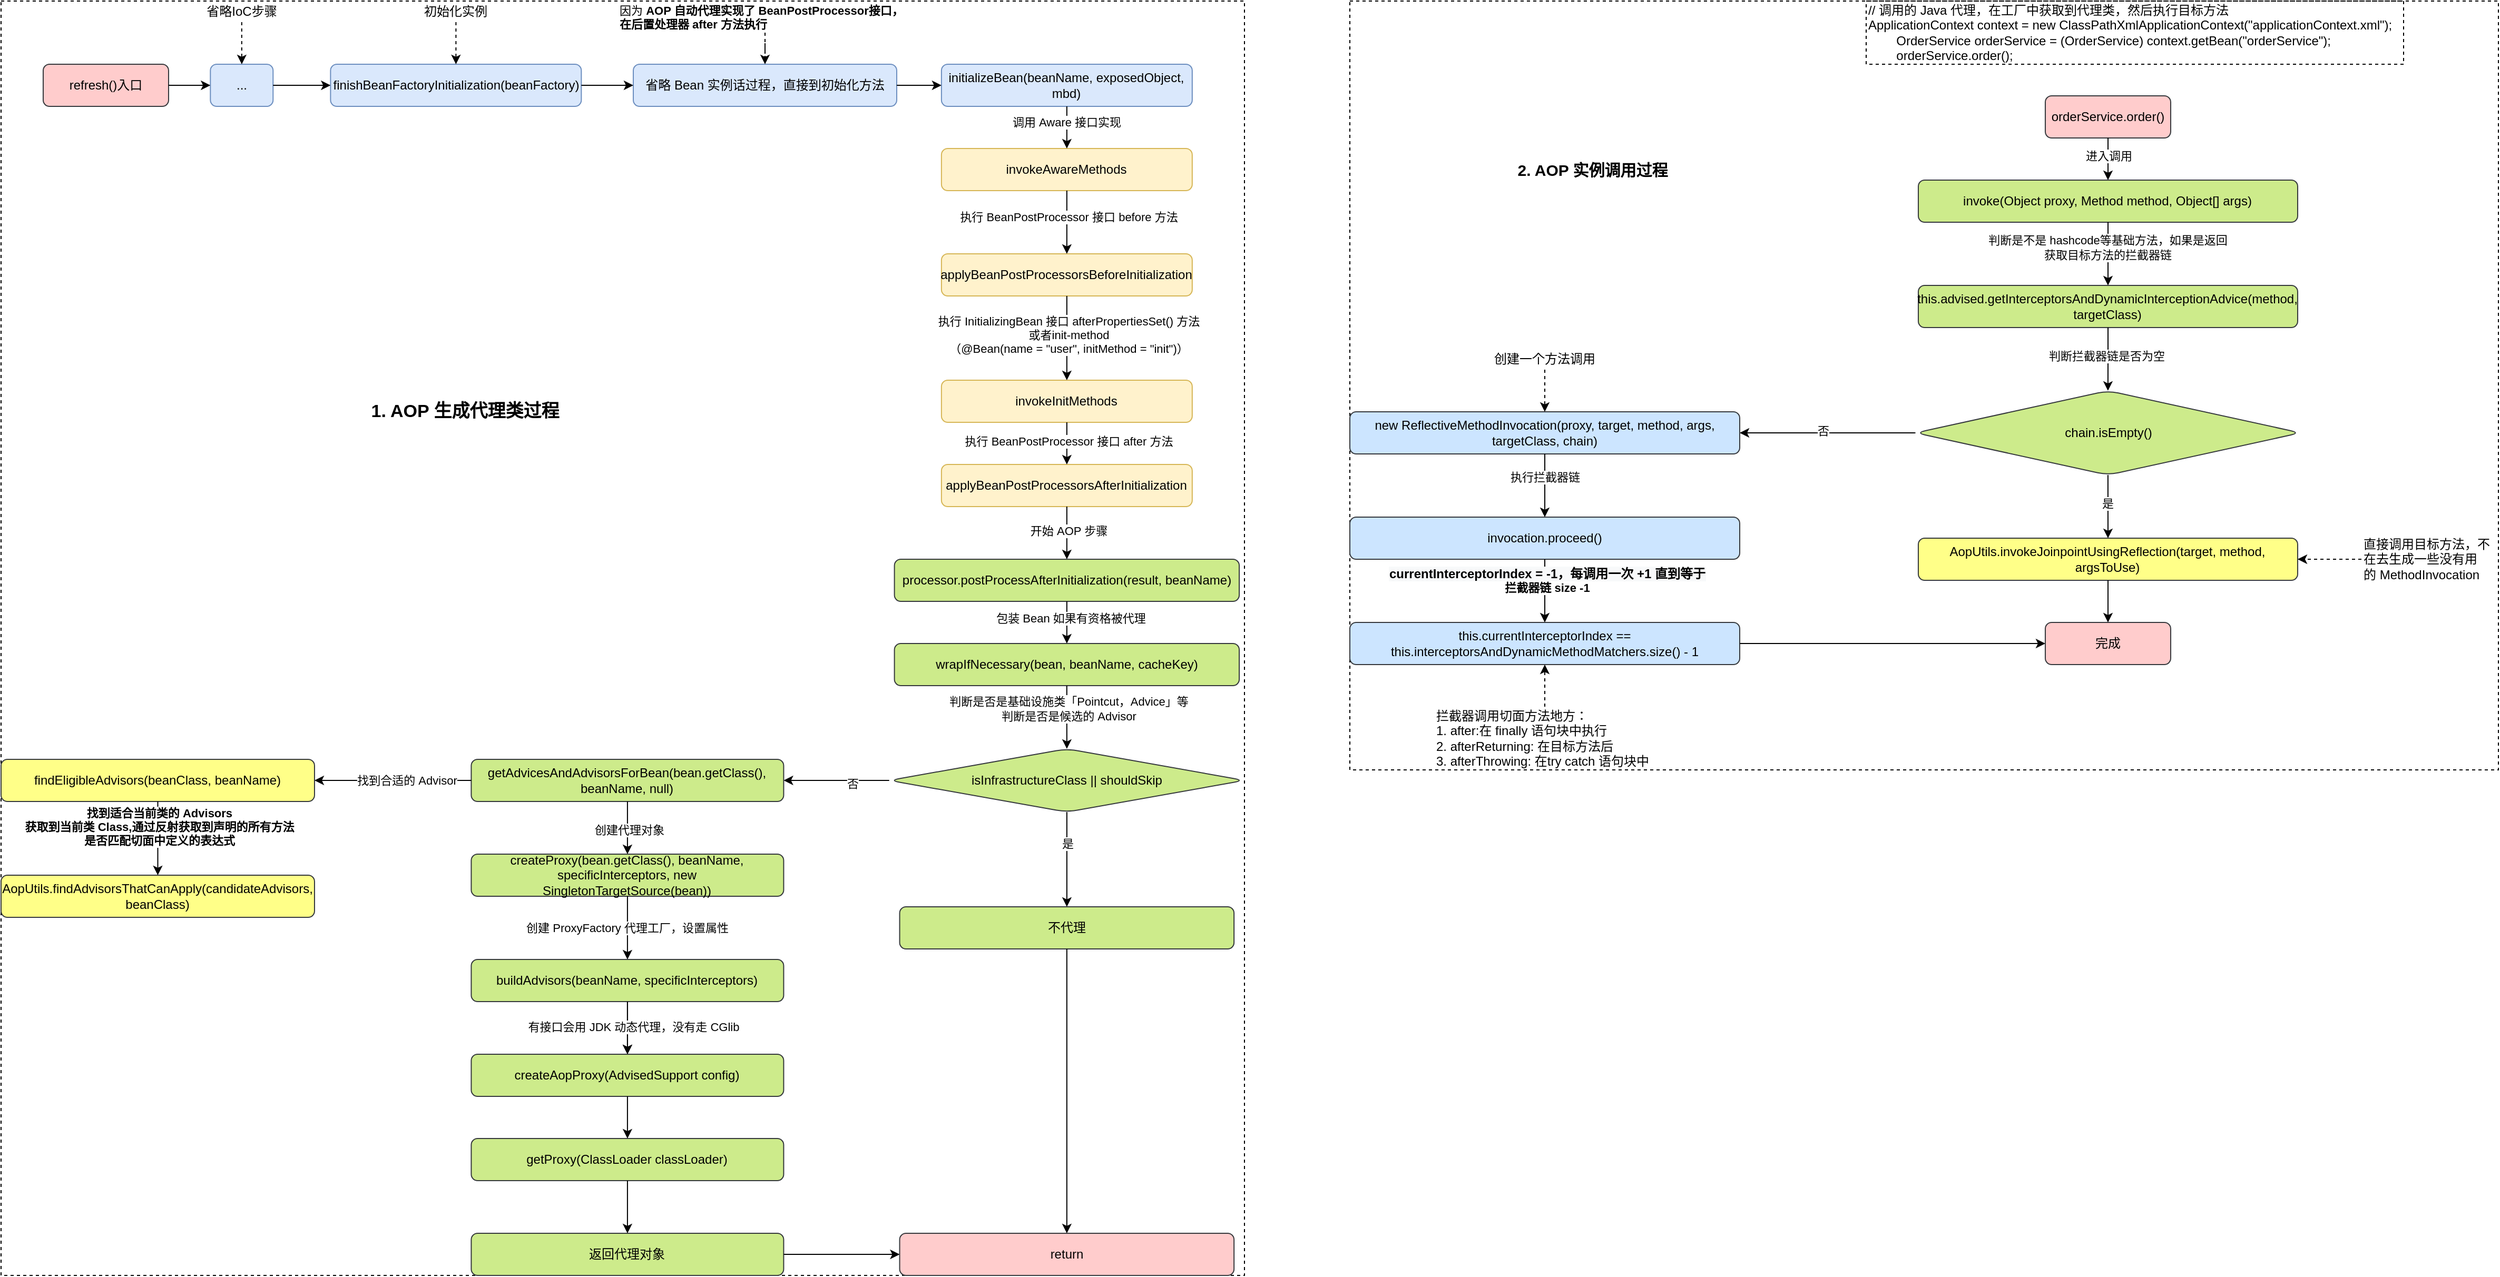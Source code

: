 <mxfile version="14.1.2" type="github">
  <diagram id="0bU8umBcV4iLwMCIOOc6" name="第 1 页">
    <mxGraphModel dx="2365" dy="1550" grid="1" gridSize="10" guides="1" tooltips="1" connect="1" arrows="1" fold="1" page="1" pageScale="1" pageWidth="3300" pageHeight="2339" math="0" shadow="0">
      <root>
        <mxCell id="0" />
        <mxCell id="1" parent="0" />
        <mxCell id="FrP4gUGGCShGiQhVi8kW-76" value="" style="group;strokeColor=#000000;dashed=1;rounded=0;glass=0;shadow=0;" vertex="1" connectable="0" parent="1">
          <mxGeometry x="230" y="80" width="1180" height="1210" as="geometry" />
        </mxCell>
        <mxCell id="FrP4gUGGCShGiQhVi8kW-1" value="refresh()入口" style="rounded=1;whiteSpace=wrap;html=1;fillColor=#ffcccc;strokeColor=#36393d;labelBorderColor=none;" vertex="1" parent="FrP4gUGGCShGiQhVi8kW-76">
          <mxGeometry x="39.997" y="60" width="118.992" height="40.0" as="geometry" />
        </mxCell>
        <mxCell id="FrP4gUGGCShGiQhVi8kW-2" value="..." style="rounded=1;whiteSpace=wrap;html=1;fillColor=#dae8fc;strokeColor=#6c8ebf;labelBorderColor=none;" vertex="1" parent="FrP4gUGGCShGiQhVi8kW-76">
          <mxGeometry x="198.653" y="60" width="59.496" height="40.0" as="geometry" />
        </mxCell>
        <mxCell id="FrP4gUGGCShGiQhVi8kW-3" value="" style="edgeStyle=orthogonalEdgeStyle;rounded=0;orthogonalLoop=1;jettySize=auto;html=1;labelBorderColor=none;" edge="1" parent="FrP4gUGGCShGiQhVi8kW-76" source="FrP4gUGGCShGiQhVi8kW-1" target="FrP4gUGGCShGiQhVi8kW-2">
          <mxGeometry relative="1" as="geometry" />
        </mxCell>
        <mxCell id="FrP4gUGGCShGiQhVi8kW-5" value="" style="edgeStyle=orthogonalEdgeStyle;rounded=0;orthogonalLoop=1;jettySize=auto;html=1;dashed=1;labelBorderColor=none;" edge="1" parent="FrP4gUGGCShGiQhVi8kW-76" source="FrP4gUGGCShGiQhVi8kW-4" target="FrP4gUGGCShGiQhVi8kW-2">
          <mxGeometry relative="1" as="geometry" />
        </mxCell>
        <mxCell id="FrP4gUGGCShGiQhVi8kW-4" value="省略IoC步骤" style="text;html=1;strokeColor=none;fillColor=none;align=center;verticalAlign=middle;whiteSpace=wrap;rounded=0;labelBorderColor=none;" vertex="1" parent="FrP4gUGGCShGiQhVi8kW-76">
          <mxGeometry x="178.821" width="99.16" height="20.0" as="geometry" />
        </mxCell>
        <mxCell id="FrP4gUGGCShGiQhVi8kW-8" value="finishBeanFactoryInitialization(beanFactory)" style="rounded=1;whiteSpace=wrap;html=1;fillColor=#dae8fc;strokeColor=#6c8ebf;labelBorderColor=none;" vertex="1" parent="FrP4gUGGCShGiQhVi8kW-76">
          <mxGeometry x="312.686" y="60" width="237.983" height="40.0" as="geometry" />
        </mxCell>
        <mxCell id="FrP4gUGGCShGiQhVi8kW-9" value="" style="edgeStyle=orthogonalEdgeStyle;rounded=0;orthogonalLoop=1;jettySize=auto;html=1;labelBorderColor=none;" edge="1" parent="FrP4gUGGCShGiQhVi8kW-76" source="FrP4gUGGCShGiQhVi8kW-2" target="FrP4gUGGCShGiQhVi8kW-8">
          <mxGeometry relative="1" as="geometry" />
        </mxCell>
        <mxCell id="FrP4gUGGCShGiQhVi8kW-11" value="" style="edgeStyle=orthogonalEdgeStyle;rounded=0;orthogonalLoop=1;jettySize=auto;html=1;dashed=1;labelBorderColor=none;" edge="1" parent="FrP4gUGGCShGiQhVi8kW-76" source="FrP4gUGGCShGiQhVi8kW-10" target="FrP4gUGGCShGiQhVi8kW-8">
          <mxGeometry relative="1" as="geometry" />
        </mxCell>
        <mxCell id="FrP4gUGGCShGiQhVi8kW-10" value="初始化实例" style="text;html=1;strokeColor=none;fillColor=none;align=center;verticalAlign=middle;whiteSpace=wrap;rounded=0;labelBorderColor=none;" vertex="1" parent="FrP4gUGGCShGiQhVi8kW-76">
          <mxGeometry x="387.056" width="89.244" height="20.0" as="geometry" />
        </mxCell>
        <mxCell id="FrP4gUGGCShGiQhVi8kW-12" value="省略 Bean 实例话过程，直接到初始化方法" style="rounded=1;whiteSpace=wrap;html=1;fillColor=#dae8fc;strokeColor=#6c8ebf;labelBorderColor=none;" vertex="1" parent="FrP4gUGGCShGiQhVi8kW-76">
          <mxGeometry x="600" y="60" width="250" height="40" as="geometry" />
        </mxCell>
        <mxCell id="FrP4gUGGCShGiQhVi8kW-13" value="" style="edgeStyle=orthogonalEdgeStyle;rounded=0;orthogonalLoop=1;jettySize=auto;html=1;labelBorderColor=none;" edge="1" parent="FrP4gUGGCShGiQhVi8kW-76" source="FrP4gUGGCShGiQhVi8kW-8" target="FrP4gUGGCShGiQhVi8kW-12">
          <mxGeometry relative="1" as="geometry" />
        </mxCell>
        <mxCell id="FrP4gUGGCShGiQhVi8kW-15" value="initializeBean(beanName, exposedObject, mbd)" style="rounded=1;whiteSpace=wrap;html=1;fillColor=#dae8fc;strokeColor=#6c8ebf;labelBorderColor=none;" vertex="1" parent="FrP4gUGGCShGiQhVi8kW-76">
          <mxGeometry x="892.437" y="60" width="237.983" height="40.0" as="geometry" />
        </mxCell>
        <mxCell id="FrP4gUGGCShGiQhVi8kW-16" value="" style="edgeStyle=orthogonalEdgeStyle;rounded=0;orthogonalLoop=1;jettySize=auto;html=1;labelBorderColor=none;" edge="1" parent="FrP4gUGGCShGiQhVi8kW-76" source="FrP4gUGGCShGiQhVi8kW-12" target="FrP4gUGGCShGiQhVi8kW-15">
          <mxGeometry relative="1" as="geometry" />
        </mxCell>
        <mxCell id="FrP4gUGGCShGiQhVi8kW-19" value="&lt;span style=&quot;text-align: left&quot;&gt;invokeAwareMethods&lt;/span&gt;" style="rounded=1;whiteSpace=wrap;html=1;fillColor=#fff2cc;strokeColor=#d6b656;labelBorderColor=none;" vertex="1" parent="FrP4gUGGCShGiQhVi8kW-76">
          <mxGeometry x="892.437" y="140" width="237.983" height="40.0" as="geometry" />
        </mxCell>
        <mxCell id="FrP4gUGGCShGiQhVi8kW-20" value="" style="edgeStyle=orthogonalEdgeStyle;rounded=0;orthogonalLoop=1;jettySize=auto;html=1;labelBorderColor=none;" edge="1" parent="FrP4gUGGCShGiQhVi8kW-76" source="FrP4gUGGCShGiQhVi8kW-15" target="FrP4gUGGCShGiQhVi8kW-19">
          <mxGeometry relative="1" as="geometry" />
        </mxCell>
        <mxCell id="FrP4gUGGCShGiQhVi8kW-21" value="调用 Aware 接口实现" style="edgeLabel;html=1;align=center;verticalAlign=middle;resizable=0;points=[];labelBorderColor=none;" vertex="1" connectable="0" parent="FrP4gUGGCShGiQhVi8kW-20">
          <mxGeometry x="-0.28" y="-1" relative="1" as="geometry">
            <mxPoint as="offset" />
          </mxGeometry>
        </mxCell>
        <mxCell id="FrP4gUGGCShGiQhVi8kW-22" value="&lt;span style=&quot;text-align: left&quot;&gt;applyBeanPostProcessorsBeforeInitialization&lt;/span&gt;" style="rounded=1;whiteSpace=wrap;html=1;fillColor=#fff2cc;strokeColor=#d6b656;labelBorderColor=none;" vertex="1" parent="FrP4gUGGCShGiQhVi8kW-76">
          <mxGeometry x="892.437" y="240" width="237.983" height="40.0" as="geometry" />
        </mxCell>
        <mxCell id="FrP4gUGGCShGiQhVi8kW-23" value="" style="edgeStyle=orthogonalEdgeStyle;rounded=0;orthogonalLoop=1;jettySize=auto;html=1;labelBorderColor=none;" edge="1" parent="FrP4gUGGCShGiQhVi8kW-76" source="FrP4gUGGCShGiQhVi8kW-19" target="FrP4gUGGCShGiQhVi8kW-22">
          <mxGeometry relative="1" as="geometry" />
        </mxCell>
        <mxCell id="FrP4gUGGCShGiQhVi8kW-24" value="执行 BeanPostProcessor 接口 before 方法" style="edgeLabel;html=1;align=center;verticalAlign=middle;resizable=0;points=[];labelBorderColor=none;" vertex="1" connectable="0" parent="FrP4gUGGCShGiQhVi8kW-23">
          <mxGeometry x="-0.167" y="1" relative="1" as="geometry">
            <mxPoint as="offset" />
          </mxGeometry>
        </mxCell>
        <mxCell id="FrP4gUGGCShGiQhVi8kW-25" value="&lt;span style=&quot;text-align: left&quot;&gt;invokeInitMethods&lt;/span&gt;" style="rounded=1;whiteSpace=wrap;html=1;fillColor=#fff2cc;strokeColor=#d6b656;labelBorderColor=none;" vertex="1" parent="FrP4gUGGCShGiQhVi8kW-76">
          <mxGeometry x="892.437" y="360.0" width="237.983" height="40.0" as="geometry" />
        </mxCell>
        <mxCell id="FrP4gUGGCShGiQhVi8kW-26" value="" style="edgeStyle=orthogonalEdgeStyle;rounded=0;orthogonalLoop=1;jettySize=auto;html=1;labelBorderColor=none;" edge="1" parent="FrP4gUGGCShGiQhVi8kW-76" source="FrP4gUGGCShGiQhVi8kW-22" target="FrP4gUGGCShGiQhVi8kW-25">
          <mxGeometry relative="1" as="geometry" />
        </mxCell>
        <mxCell id="FrP4gUGGCShGiQhVi8kW-27" value="执行 InitializingBean 接口&amp;nbsp;afterPropertiesSet() 方法&lt;br&gt;或者init-method &lt;br&gt;（@Bean(name = &quot;user&quot;, initMethod = &quot;init&quot;)）" style="edgeLabel;html=1;align=center;verticalAlign=middle;resizable=0;points=[];labelBorderColor=none;" vertex="1" connectable="0" parent="FrP4gUGGCShGiQhVi8kW-26">
          <mxGeometry x="-0.075" y="1" relative="1" as="geometry">
            <mxPoint as="offset" />
          </mxGeometry>
        </mxCell>
        <mxCell id="FrP4gUGGCShGiQhVi8kW-28" value="&lt;span style=&quot;text-align: left&quot;&gt;applyBeanPostProcessorsAfterInitialization&lt;/span&gt;" style="rounded=1;whiteSpace=wrap;html=1;fillColor=#fff2cc;strokeColor=#d6b656;labelBorderColor=none;" vertex="1" parent="FrP4gUGGCShGiQhVi8kW-76">
          <mxGeometry x="892.437" y="440" width="237.983" height="40.0" as="geometry" />
        </mxCell>
        <mxCell id="FrP4gUGGCShGiQhVi8kW-29" value="" style="edgeStyle=orthogonalEdgeStyle;rounded=0;orthogonalLoop=1;jettySize=auto;html=1;labelBorderColor=none;" edge="1" parent="FrP4gUGGCShGiQhVi8kW-76" source="FrP4gUGGCShGiQhVi8kW-25" target="FrP4gUGGCShGiQhVi8kW-28">
          <mxGeometry relative="1" as="geometry" />
        </mxCell>
        <mxCell id="FrP4gUGGCShGiQhVi8kW-30" value="执行 BeanPostProcessor 接口 after 方法" style="edgeLabel;html=1;align=center;verticalAlign=middle;resizable=0;points=[];labelBorderColor=none;" vertex="1" connectable="0" parent="FrP4gUGGCShGiQhVi8kW-29">
          <mxGeometry x="-0.133" y="1" relative="1" as="geometry">
            <mxPoint as="offset" />
          </mxGeometry>
        </mxCell>
        <mxCell id="FrP4gUGGCShGiQhVi8kW-35" value="processor.postProcessAfterInitialization(result, beanName)" style="rounded=1;whiteSpace=wrap;html=1;fillColor=#cdeb8b;strokeColor=#36393d;labelBorderColor=none;" vertex="1" parent="FrP4gUGGCShGiQhVi8kW-76">
          <mxGeometry x="847.815" y="530" width="327.227" height="40.0" as="geometry" />
        </mxCell>
        <mxCell id="FrP4gUGGCShGiQhVi8kW-36" value="" style="edgeStyle=orthogonalEdgeStyle;rounded=0;orthogonalLoop=1;jettySize=auto;html=1;labelBorderColor=none;" edge="1" parent="FrP4gUGGCShGiQhVi8kW-76" source="FrP4gUGGCShGiQhVi8kW-28" target="FrP4gUGGCShGiQhVi8kW-35">
          <mxGeometry relative="1" as="geometry" />
        </mxCell>
        <mxCell id="FrP4gUGGCShGiQhVi8kW-37" value="开始 AOP 步骤" style="edgeLabel;html=1;align=center;verticalAlign=middle;resizable=0;points=[];labelBorderColor=none;" vertex="1" connectable="0" parent="FrP4gUGGCShGiQhVi8kW-36">
          <mxGeometry x="-0.089" y="1" relative="1" as="geometry">
            <mxPoint as="offset" />
          </mxGeometry>
        </mxCell>
        <mxCell id="FrP4gUGGCShGiQhVi8kW-38" value="wrapIfNecessary(bean, beanName, cacheKey)" style="rounded=1;whiteSpace=wrap;html=1;fillColor=#cdeb8b;strokeColor=#36393d;labelBorderColor=none;" vertex="1" parent="FrP4gUGGCShGiQhVi8kW-76">
          <mxGeometry x="847.815" y="610" width="327.227" height="40.0" as="geometry" />
        </mxCell>
        <mxCell id="FrP4gUGGCShGiQhVi8kW-39" value="" style="edgeStyle=orthogonalEdgeStyle;rounded=0;orthogonalLoop=1;jettySize=auto;html=1;labelBorderColor=none;" edge="1" parent="FrP4gUGGCShGiQhVi8kW-76" source="FrP4gUGGCShGiQhVi8kW-35" target="FrP4gUGGCShGiQhVi8kW-38">
          <mxGeometry relative="1" as="geometry" />
        </mxCell>
        <mxCell id="FrP4gUGGCShGiQhVi8kW-40" value="包装 Bean 如果有资格被代理" style="edgeLabel;html=1;align=center;verticalAlign=middle;resizable=0;points=[];labelBorderColor=none;" vertex="1" connectable="0" parent="FrP4gUGGCShGiQhVi8kW-39">
          <mxGeometry x="-0.207" y="3" relative="1" as="geometry">
            <mxPoint as="offset" />
          </mxGeometry>
        </mxCell>
        <mxCell id="FrP4gUGGCShGiQhVi8kW-41" value="isInfrastructureClass ||&amp;nbsp;shouldSkip" style="rhombus;whiteSpace=wrap;html=1;rounded=1;strokeColor=#36393d;fillColor=#cdeb8b;labelBorderColor=none;" vertex="1" parent="FrP4gUGGCShGiQhVi8kW-76">
          <mxGeometry x="842.857" y="710.0" width="337.143" height="60" as="geometry" />
        </mxCell>
        <mxCell id="FrP4gUGGCShGiQhVi8kW-42" value="" style="edgeStyle=orthogonalEdgeStyle;rounded=0;orthogonalLoop=1;jettySize=auto;html=1;labelBorderColor=none;" edge="1" parent="FrP4gUGGCShGiQhVi8kW-76" source="FrP4gUGGCShGiQhVi8kW-38" target="FrP4gUGGCShGiQhVi8kW-41">
          <mxGeometry relative="1" as="geometry" />
        </mxCell>
        <mxCell id="FrP4gUGGCShGiQhVi8kW-43" value="判断是否是基础设施类「Pointcut，Advice」等&lt;br&gt;判断是否是候选的&amp;nbsp;Advisor" style="edgeLabel;html=1;align=center;verticalAlign=middle;resizable=0;points=[];labelBorderColor=none;" vertex="1" connectable="0" parent="FrP4gUGGCShGiQhVi8kW-42">
          <mxGeometry x="-0.261" y="1" relative="1" as="geometry">
            <mxPoint as="offset" />
          </mxGeometry>
        </mxCell>
        <mxCell id="FrP4gUGGCShGiQhVi8kW-44" value="不代理" style="whiteSpace=wrap;html=1;rounded=1;strokeColor=#36393d;fillColor=#cdeb8b;labelBorderColor=none;" vertex="1" parent="FrP4gUGGCShGiQhVi8kW-76">
          <mxGeometry x="852.773" y="860.0" width="317.311" height="40.0" as="geometry" />
        </mxCell>
        <mxCell id="FrP4gUGGCShGiQhVi8kW-45" value="" style="edgeStyle=orthogonalEdgeStyle;rounded=0;orthogonalLoop=1;jettySize=auto;html=1;labelBorderColor=none;" edge="1" parent="FrP4gUGGCShGiQhVi8kW-76" source="FrP4gUGGCShGiQhVi8kW-41" target="FrP4gUGGCShGiQhVi8kW-44">
          <mxGeometry relative="1" as="geometry" />
        </mxCell>
        <mxCell id="FrP4gUGGCShGiQhVi8kW-46" value="是" style="edgeLabel;html=1;align=center;verticalAlign=middle;resizable=0;points=[];labelBorderColor=none;" vertex="1" connectable="0" parent="FrP4gUGGCShGiQhVi8kW-45">
          <mxGeometry x="-0.492" relative="1" as="geometry">
            <mxPoint y="7.06" as="offset" />
          </mxGeometry>
        </mxCell>
        <mxCell id="FrP4gUGGCShGiQhVi8kW-47" value="getAdvicesAndAdvisorsForBean(bean.getClass(), beanName, null)" style="whiteSpace=wrap;html=1;rounded=1;strokeColor=#36393d;fillColor=#cdeb8b;labelBorderColor=none;" vertex="1" parent="FrP4gUGGCShGiQhVi8kW-76">
          <mxGeometry x="446.218" y="720.0" width="296.487" height="40.0" as="geometry" />
        </mxCell>
        <mxCell id="FrP4gUGGCShGiQhVi8kW-48" value="" style="edgeStyle=orthogonalEdgeStyle;rounded=0;orthogonalLoop=1;jettySize=auto;html=1;labelBorderColor=none;" edge="1" parent="FrP4gUGGCShGiQhVi8kW-76" source="FrP4gUGGCShGiQhVi8kW-41" target="FrP4gUGGCShGiQhVi8kW-47">
          <mxGeometry relative="1" as="geometry" />
        </mxCell>
        <mxCell id="FrP4gUGGCShGiQhVi8kW-49" value="否" style="edgeLabel;html=1;align=center;verticalAlign=middle;resizable=0;points=[];labelBorderColor=none;" vertex="1" connectable="0" parent="FrP4gUGGCShGiQhVi8kW-48">
          <mxGeometry x="-0.306" y="3" relative="1" as="geometry">
            <mxPoint as="offset" />
          </mxGeometry>
        </mxCell>
        <mxCell id="FrP4gUGGCShGiQhVi8kW-50" value="findEligibleAdvisors(beanClass, beanName)" style="whiteSpace=wrap;html=1;rounded=1;strokeColor=#36393d;fillColor=#ffff88;labelBorderColor=none;" vertex="1" parent="FrP4gUGGCShGiQhVi8kW-76">
          <mxGeometry y="720.0" width="297.479" height="40.0" as="geometry" />
        </mxCell>
        <mxCell id="FrP4gUGGCShGiQhVi8kW-51" value="" style="edgeStyle=orthogonalEdgeStyle;rounded=0;orthogonalLoop=1;jettySize=auto;html=1;labelBorderColor=none;" edge="1" parent="FrP4gUGGCShGiQhVi8kW-76" source="FrP4gUGGCShGiQhVi8kW-47" target="FrP4gUGGCShGiQhVi8kW-50">
          <mxGeometry relative="1" as="geometry" />
        </mxCell>
        <mxCell id="FrP4gUGGCShGiQhVi8kW-52" value="找到合适的 Advisor" style="edgeLabel;html=1;align=center;verticalAlign=middle;resizable=0;points=[];labelBorderColor=none;" vertex="1" connectable="0" parent="FrP4gUGGCShGiQhVi8kW-51">
          <mxGeometry x="-0.284" y="-2" relative="1" as="geometry">
            <mxPoint x="-8.82" y="2" as="offset" />
          </mxGeometry>
        </mxCell>
        <mxCell id="FrP4gUGGCShGiQhVi8kW-53" value="AopUtils.findAdvisorsThatCanApply(candidateAdvisors, beanClass)" style="whiteSpace=wrap;html=1;rounded=1;strokeColor=#36393d;fillColor=#ffff88;labelBorderColor=none;" vertex="1" parent="FrP4gUGGCShGiQhVi8kW-76">
          <mxGeometry y="830" width="297.479" height="40.0" as="geometry" />
        </mxCell>
        <mxCell id="FrP4gUGGCShGiQhVi8kW-54" value="" style="edgeStyle=orthogonalEdgeStyle;rounded=0;orthogonalLoop=1;jettySize=auto;html=1;labelBorderColor=none;" edge="1" parent="FrP4gUGGCShGiQhVi8kW-76" source="FrP4gUGGCShGiQhVi8kW-50" target="FrP4gUGGCShGiQhVi8kW-53">
          <mxGeometry relative="1" as="geometry" />
        </mxCell>
        <mxCell id="FrP4gUGGCShGiQhVi8kW-55" value="&lt;b&gt;找到适合当前类的 Advisors&lt;br&gt;获取到当前类 Class,通过反射获取到声明的所有方法&lt;br&gt;是否匹配切面中定义的表达式&lt;/b&gt;" style="edgeLabel;html=1;align=center;verticalAlign=middle;resizable=0;points=[];labelBorderColor=none;" vertex="1" connectable="0" parent="FrP4gUGGCShGiQhVi8kW-54">
          <mxGeometry x="-0.313" y="1" relative="1" as="geometry">
            <mxPoint as="offset" />
          </mxGeometry>
        </mxCell>
        <mxCell id="FrP4gUGGCShGiQhVi8kW-56" value="createProxy(bean.getClass(), beanName, specificInterceptors, new SingletonTargetSource(bean))" style="whiteSpace=wrap;html=1;rounded=1;strokeColor=#36393d;fillColor=#cdeb8b;labelBorderColor=none;" vertex="1" parent="FrP4gUGGCShGiQhVi8kW-76">
          <mxGeometry x="446.218" y="810.0" width="296.487" height="40.0" as="geometry" />
        </mxCell>
        <mxCell id="FrP4gUGGCShGiQhVi8kW-57" value="" style="edgeStyle=orthogonalEdgeStyle;rounded=0;orthogonalLoop=1;jettySize=auto;html=1;labelBorderColor=none;" edge="1" parent="FrP4gUGGCShGiQhVi8kW-76" source="FrP4gUGGCShGiQhVi8kW-47" target="FrP4gUGGCShGiQhVi8kW-56">
          <mxGeometry relative="1" as="geometry" />
        </mxCell>
        <mxCell id="FrP4gUGGCShGiQhVi8kW-58" value="创建代理对象" style="edgeLabel;html=1;align=center;verticalAlign=middle;resizable=0;points=[];labelBorderColor=none;" vertex="1" connectable="0" parent="FrP4gUGGCShGiQhVi8kW-57">
          <mxGeometry x="0.069" y="1" relative="1" as="geometry">
            <mxPoint as="offset" />
          </mxGeometry>
        </mxCell>
        <mxCell id="FrP4gUGGCShGiQhVi8kW-59" value="buildAdvisors(beanName, specificInterceptors)" style="whiteSpace=wrap;html=1;rounded=1;strokeColor=#36393d;fillColor=#cdeb8b;labelBorderColor=none;" vertex="1" parent="FrP4gUGGCShGiQhVi8kW-76">
          <mxGeometry x="446.218" y="910" width="296.487" height="40.0" as="geometry" />
        </mxCell>
        <mxCell id="FrP4gUGGCShGiQhVi8kW-60" value="创建&amp;nbsp;ProxyFactory 代理工厂，设置属性" style="edgeStyle=orthogonalEdgeStyle;rounded=0;orthogonalLoop=1;jettySize=auto;html=1;labelBorderColor=none;" edge="1" parent="FrP4gUGGCShGiQhVi8kW-76" source="FrP4gUGGCShGiQhVi8kW-56" target="FrP4gUGGCShGiQhVi8kW-59">
          <mxGeometry relative="1" as="geometry" />
        </mxCell>
        <mxCell id="FrP4gUGGCShGiQhVi8kW-61" value="createAopProxy(AdvisedSupport config)" style="whiteSpace=wrap;html=1;rounded=1;strokeColor=#36393d;fillColor=#cdeb8b;labelBorderColor=none;" vertex="1" parent="FrP4gUGGCShGiQhVi8kW-76">
          <mxGeometry x="446.218" y="1000" width="296.487" height="40.0" as="geometry" />
        </mxCell>
        <mxCell id="FrP4gUGGCShGiQhVi8kW-62" value="" style="edgeStyle=orthogonalEdgeStyle;rounded=0;orthogonalLoop=1;jettySize=auto;html=1;labelBorderColor=none;" edge="1" parent="FrP4gUGGCShGiQhVi8kW-76" source="FrP4gUGGCShGiQhVi8kW-59" target="FrP4gUGGCShGiQhVi8kW-61">
          <mxGeometry relative="1" as="geometry" />
        </mxCell>
        <mxCell id="FrP4gUGGCShGiQhVi8kW-64" value="" style="edgeStyle=orthogonalEdgeStyle;rounded=0;orthogonalLoop=1;jettySize=auto;html=1;labelBorderColor=none;" edge="1" parent="FrP4gUGGCShGiQhVi8kW-76" source="FrP4gUGGCShGiQhVi8kW-59" target="FrP4gUGGCShGiQhVi8kW-61">
          <mxGeometry relative="1" as="geometry" />
        </mxCell>
        <mxCell id="FrP4gUGGCShGiQhVi8kW-66" value="有接口会用 JDK 动态代理，没有走 CGlib" style="edgeLabel;html=1;align=center;verticalAlign=middle;resizable=0;points=[];labelBorderColor=none;" vertex="1" connectable="0" parent="FrP4gUGGCShGiQhVi8kW-64">
          <mxGeometry x="-0.066" y="5" relative="1" as="geometry">
            <mxPoint as="offset" />
          </mxGeometry>
        </mxCell>
        <mxCell id="FrP4gUGGCShGiQhVi8kW-67" value="getProxy(ClassLoader classLoader)" style="whiteSpace=wrap;html=1;rounded=1;strokeColor=#36393d;fillColor=#cdeb8b;labelBorderColor=none;" vertex="1" parent="FrP4gUGGCShGiQhVi8kW-76">
          <mxGeometry x="446.218" y="1080.0" width="296.487" height="40.0" as="geometry" />
        </mxCell>
        <mxCell id="FrP4gUGGCShGiQhVi8kW-68" value="" style="edgeStyle=orthogonalEdgeStyle;rounded=0;orthogonalLoop=1;jettySize=auto;html=1;labelBorderColor=none;" edge="1" parent="FrP4gUGGCShGiQhVi8kW-76" source="FrP4gUGGCShGiQhVi8kW-61" target="FrP4gUGGCShGiQhVi8kW-67">
          <mxGeometry relative="1" as="geometry" />
        </mxCell>
        <mxCell id="FrP4gUGGCShGiQhVi8kW-69" value="return" style="whiteSpace=wrap;html=1;rounded=1;strokeColor=#36393d;fillColor=#ffcccc;labelBorderColor=none;" vertex="1" parent="FrP4gUGGCShGiQhVi8kW-76">
          <mxGeometry x="852.773" y="1170.0" width="317.311" height="40.0" as="geometry" />
        </mxCell>
        <mxCell id="FrP4gUGGCShGiQhVi8kW-70" value="" style="edgeStyle=orthogonalEdgeStyle;rounded=0;orthogonalLoop=1;jettySize=auto;html=1;labelBorderColor=none;" edge="1" parent="FrP4gUGGCShGiQhVi8kW-76" source="FrP4gUGGCShGiQhVi8kW-44" target="FrP4gUGGCShGiQhVi8kW-69">
          <mxGeometry relative="1" as="geometry" />
        </mxCell>
        <mxCell id="FrP4gUGGCShGiQhVi8kW-72" value="返回代理对象" style="whiteSpace=wrap;html=1;rounded=1;strokeColor=#36393d;fillColor=#cdeb8b;labelBorderColor=none;" vertex="1" parent="FrP4gUGGCShGiQhVi8kW-76">
          <mxGeometry x="446.218" y="1170.0" width="296.487" height="40.0" as="geometry" />
        </mxCell>
        <mxCell id="FrP4gUGGCShGiQhVi8kW-73" value="" style="edgeStyle=orthogonalEdgeStyle;rounded=0;orthogonalLoop=1;jettySize=auto;html=1;labelBorderColor=none;" edge="1" parent="FrP4gUGGCShGiQhVi8kW-76" source="FrP4gUGGCShGiQhVi8kW-67" target="FrP4gUGGCShGiQhVi8kW-72">
          <mxGeometry relative="1" as="geometry" />
        </mxCell>
        <mxCell id="FrP4gUGGCShGiQhVi8kW-71" style="edgeStyle=orthogonalEdgeStyle;rounded=0;orthogonalLoop=1;jettySize=auto;html=1;entryX=0;entryY=0.5;entryDx=0;entryDy=0;exitX=1;exitY=0.5;exitDx=0;exitDy=0;labelBorderColor=none;" edge="1" parent="FrP4gUGGCShGiQhVi8kW-76" source="FrP4gUGGCShGiQhVi8kW-72" target="FrP4gUGGCShGiQhVi8kW-69">
          <mxGeometry relative="1" as="geometry" />
        </mxCell>
        <mxCell id="FrP4gUGGCShGiQhVi8kW-79" style="edgeStyle=orthogonalEdgeStyle;rounded=0;orthogonalLoop=1;jettySize=auto;html=1;entryX=0.5;entryY=0;entryDx=0;entryDy=0;dashed=1;" edge="1" parent="FrP4gUGGCShGiQhVi8kW-76" source="FrP4gUGGCShGiQhVi8kW-31" target="FrP4gUGGCShGiQhVi8kW-12">
          <mxGeometry relative="1" as="geometry" />
        </mxCell>
        <mxCell id="FrP4gUGGCShGiQhVi8kW-31" value="&lt;span style=&quot;font-size: 11px ; background-color: rgb(255 , 255 , 255)&quot;&gt;因为&amp;nbsp;&lt;/span&gt;&lt;b style=&quot;font-size: 11px ; background-color: rgb(255 , 255 , 255)&quot;&gt;AOP 自动代理实现了 BeanPostProcessor接口，&lt;br&gt;&lt;div&gt;&lt;b&gt;在后置处理器 after 方法执行&amp;nbsp;&lt;/b&gt;&lt;/div&gt;&lt;/b&gt;" style="text;html=1;align=left;verticalAlign=middle;resizable=0;points=[];autosize=1;dashed=1;" vertex="1" parent="FrP4gUGGCShGiQhVi8kW-76">
          <mxGeometry x="585.004" width="280" height="30" as="geometry" />
        </mxCell>
        <mxCell id="FrP4gUGGCShGiQhVi8kW-82" value="&lt;b&gt;&lt;font style=&quot;font-size: 17px&quot;&gt;1. AOP 生成代理类过程&lt;/font&gt;&lt;/b&gt;" style="text;html=1;align=center;verticalAlign=middle;resizable=0;points=[];autosize=1;" vertex="1" parent="1">
          <mxGeometry x="575" y="460" width="190" height="20" as="geometry" />
        </mxCell>
        <mxCell id="FrP4gUGGCShGiQhVi8kW-123" value="" style="group;strokeColor=#000000;dashed=1;" vertex="1" connectable="0" parent="1">
          <mxGeometry x="1510" y="80" width="1090" height="730" as="geometry" />
        </mxCell>
        <mxCell id="FrP4gUGGCShGiQhVi8kW-120" value="" style="group" vertex="1" connectable="0" parent="FrP4gUGGCShGiQhVi8kW-123">
          <mxGeometry width="1090" height="630" as="geometry" />
        </mxCell>
        <mxCell id="FrP4gUGGCShGiQhVi8kW-84" value="orderService.order()" style="rounded=1;whiteSpace=wrap;html=1;fillColor=#ffcccc;strokeColor=#36393d;labelBorderColor=none;" vertex="1" parent="FrP4gUGGCShGiQhVi8kW-120">
          <mxGeometry x="659.997" y="90" width="118.992" height="40.0" as="geometry" />
        </mxCell>
        <mxCell id="FrP4gUGGCShGiQhVi8kW-89" value="&lt;div&gt;// 调用的 Java 代理，在工厂中获取到代理类，然后执行目标方法&lt;/div&gt;&lt;div&gt;ApplicationContext context = new ClassPathXmlApplicationContext(&quot;applicationContext.xml&quot;);&lt;/div&gt;&lt;div&gt;&amp;nbsp; &amp;nbsp; &amp;nbsp; &amp;nbsp; OrderService orderService = (OrderService) context.getBean(&quot;orderService&quot;);&lt;/div&gt;&lt;div&gt;&amp;nbsp; &amp;nbsp; &amp;nbsp; &amp;nbsp; orderService.order();&lt;/div&gt;" style="text;html=1;fillColor=none;align=left;verticalAlign=middle;whiteSpace=wrap;rounded=0;shadow=0;glass=0;dashed=1;strokeColor=#000000;" vertex="1" parent="FrP4gUGGCShGiQhVi8kW-120">
          <mxGeometry x="490" width="510" height="60" as="geometry" />
        </mxCell>
        <mxCell id="FrP4gUGGCShGiQhVi8kW-90" value="invoke(Object proxy, Method method, Object[] args)" style="rounded=1;whiteSpace=wrap;html=1;fillColor=#cdeb8b;strokeColor=#36393d;labelBorderColor=none;" vertex="1" parent="FrP4gUGGCShGiQhVi8kW-120">
          <mxGeometry x="539.49" y="170" width="360" height="40" as="geometry" />
        </mxCell>
        <mxCell id="FrP4gUGGCShGiQhVi8kW-91" value="" style="edgeStyle=orthogonalEdgeStyle;rounded=0;orthogonalLoop=1;jettySize=auto;html=1;" edge="1" parent="FrP4gUGGCShGiQhVi8kW-120" source="FrP4gUGGCShGiQhVi8kW-84" target="FrP4gUGGCShGiQhVi8kW-90">
          <mxGeometry relative="1" as="geometry" />
        </mxCell>
        <mxCell id="FrP4gUGGCShGiQhVi8kW-92" value="进入调用" style="edgeLabel;html=1;align=center;verticalAlign=middle;resizable=0;points=[];" vertex="1" connectable="0" parent="FrP4gUGGCShGiQhVi8kW-91">
          <mxGeometry x="-0.163" relative="1" as="geometry">
            <mxPoint as="offset" />
          </mxGeometry>
        </mxCell>
        <mxCell id="FrP4gUGGCShGiQhVi8kW-93" value="this.advised.getInterceptorsAndDynamicInterceptionAdvice(method, targetClass)" style="rounded=1;whiteSpace=wrap;html=1;fillColor=#cdeb8b;strokeColor=#36393d;labelBorderColor=none;" vertex="1" parent="FrP4gUGGCShGiQhVi8kW-120">
          <mxGeometry x="539.49" y="270" width="360" height="40" as="geometry" />
        </mxCell>
        <mxCell id="FrP4gUGGCShGiQhVi8kW-94" value="" style="edgeStyle=orthogonalEdgeStyle;rounded=0;orthogonalLoop=1;jettySize=auto;html=1;" edge="1" parent="FrP4gUGGCShGiQhVi8kW-120" source="FrP4gUGGCShGiQhVi8kW-90" target="FrP4gUGGCShGiQhVi8kW-93">
          <mxGeometry relative="1" as="geometry" />
        </mxCell>
        <mxCell id="FrP4gUGGCShGiQhVi8kW-95" value="判断是不是 hashcode等基础方法，如果是返回&lt;br&gt;获取目标方法的拦截器链" style="edgeLabel;html=1;align=center;verticalAlign=middle;resizable=0;points=[];" vertex="1" connectable="0" parent="FrP4gUGGCShGiQhVi8kW-94">
          <mxGeometry x="-0.196" y="-1" relative="1" as="geometry">
            <mxPoint as="offset" />
          </mxGeometry>
        </mxCell>
        <mxCell id="FrP4gUGGCShGiQhVi8kW-96" value="chain.isEmpty()" style="rhombus;whiteSpace=wrap;html=1;rounded=1;strokeColor=#36393d;fillColor=#cdeb8b;" vertex="1" parent="FrP4gUGGCShGiQhVi8kW-120">
          <mxGeometry x="536.74" y="370" width="365.51" height="80" as="geometry" />
        </mxCell>
        <mxCell id="FrP4gUGGCShGiQhVi8kW-97" value="" style="edgeStyle=orthogonalEdgeStyle;rounded=0;orthogonalLoop=1;jettySize=auto;html=1;" edge="1" parent="FrP4gUGGCShGiQhVi8kW-120" source="FrP4gUGGCShGiQhVi8kW-93" target="FrP4gUGGCShGiQhVi8kW-96">
          <mxGeometry relative="1" as="geometry" />
        </mxCell>
        <mxCell id="FrP4gUGGCShGiQhVi8kW-98" value="判断拦截器链是否为空" style="edgeLabel;html=1;align=center;verticalAlign=middle;resizable=0;points=[];" vertex="1" connectable="0" parent="FrP4gUGGCShGiQhVi8kW-97">
          <mxGeometry x="-0.124" y="-2" relative="1" as="geometry">
            <mxPoint as="offset" />
          </mxGeometry>
        </mxCell>
        <mxCell id="FrP4gUGGCShGiQhVi8kW-99" value="new ReflectiveMethodInvocation(proxy, target, method, args, targetClass, chain)" style="whiteSpace=wrap;html=1;rounded=1;strokeColor=#36393d;fillColor=#cce5ff;" vertex="1" parent="FrP4gUGGCShGiQhVi8kW-120">
          <mxGeometry y="390" width="370" height="40" as="geometry" />
        </mxCell>
        <mxCell id="FrP4gUGGCShGiQhVi8kW-100" value="" style="edgeStyle=orthogonalEdgeStyle;rounded=0;orthogonalLoop=1;jettySize=auto;html=1;" edge="1" parent="FrP4gUGGCShGiQhVi8kW-120" source="FrP4gUGGCShGiQhVi8kW-96" target="FrP4gUGGCShGiQhVi8kW-99">
          <mxGeometry relative="1" as="geometry" />
        </mxCell>
        <mxCell id="FrP4gUGGCShGiQhVi8kW-101" value="否" style="edgeLabel;html=1;align=center;verticalAlign=middle;resizable=0;points=[];" vertex="1" connectable="0" parent="FrP4gUGGCShGiQhVi8kW-100">
          <mxGeometry x="0.056" y="-2" relative="1" as="geometry">
            <mxPoint as="offset" />
          </mxGeometry>
        </mxCell>
        <mxCell id="FrP4gUGGCShGiQhVi8kW-102" value="AopUtils.invokeJoinpointUsingReflection(target, method, argsToUse)" style="whiteSpace=wrap;html=1;rounded=1;strokeColor=#36393d;fillColor=#ffff88;" vertex="1" parent="FrP4gUGGCShGiQhVi8kW-120">
          <mxGeometry x="539.48" y="510" width="360.01" height="40" as="geometry" />
        </mxCell>
        <mxCell id="FrP4gUGGCShGiQhVi8kW-103" value="" style="edgeStyle=orthogonalEdgeStyle;rounded=0;orthogonalLoop=1;jettySize=auto;html=1;" edge="1" parent="FrP4gUGGCShGiQhVi8kW-120" source="FrP4gUGGCShGiQhVi8kW-96" target="FrP4gUGGCShGiQhVi8kW-102">
          <mxGeometry relative="1" as="geometry" />
        </mxCell>
        <mxCell id="FrP4gUGGCShGiQhVi8kW-104" value="是" style="edgeLabel;html=1;align=center;verticalAlign=middle;resizable=0;points=[];" vertex="1" connectable="0" parent="FrP4gUGGCShGiQhVi8kW-103">
          <mxGeometry x="-0.121" y="-1" relative="1" as="geometry">
            <mxPoint as="offset" />
          </mxGeometry>
        </mxCell>
        <mxCell id="FrP4gUGGCShGiQhVi8kW-106" value="" style="edgeStyle=orthogonalEdgeStyle;rounded=0;orthogonalLoop=1;jettySize=auto;html=1;dashed=1;" edge="1" parent="FrP4gUGGCShGiQhVi8kW-120" source="FrP4gUGGCShGiQhVi8kW-105" target="FrP4gUGGCShGiQhVi8kW-102">
          <mxGeometry relative="1" as="geometry" />
        </mxCell>
        <mxCell id="FrP4gUGGCShGiQhVi8kW-105" value="直接调用目标方法，不在去生成一些没有用的&amp;nbsp;MethodInvocation" style="text;html=1;strokeColor=none;fillColor=none;align=left;verticalAlign=middle;whiteSpace=wrap;rounded=0;shadow=0;glass=0;dashed=1;" vertex="1" parent="FrP4gUGGCShGiQhVi8kW-120">
          <mxGeometry x="960" y="505" width="130" height="50" as="geometry" />
        </mxCell>
        <mxCell id="FrP4gUGGCShGiQhVi8kW-108" value="" style="edgeStyle=orthogonalEdgeStyle;rounded=0;orthogonalLoop=1;jettySize=auto;html=1;dashed=1;" edge="1" parent="FrP4gUGGCShGiQhVi8kW-120" source="FrP4gUGGCShGiQhVi8kW-107" target="FrP4gUGGCShGiQhVi8kW-99">
          <mxGeometry relative="1" as="geometry" />
        </mxCell>
        <mxCell id="FrP4gUGGCShGiQhVi8kW-107" value="创建一个方法调用" style="text;html=1;strokeColor=none;fillColor=none;align=center;verticalAlign=middle;whiteSpace=wrap;rounded=0;shadow=0;glass=0;dashed=1;" vertex="1" parent="FrP4gUGGCShGiQhVi8kW-120">
          <mxGeometry x="125" y="330" width="120" height="20" as="geometry" />
        </mxCell>
        <mxCell id="FrP4gUGGCShGiQhVi8kW-110" value="invocation.proceed()" style="whiteSpace=wrap;html=1;rounded=1;strokeColor=#36393d;fillColor=#cce5ff;" vertex="1" parent="FrP4gUGGCShGiQhVi8kW-120">
          <mxGeometry y="490" width="370" height="40" as="geometry" />
        </mxCell>
        <mxCell id="FrP4gUGGCShGiQhVi8kW-111" value="" style="edgeStyle=orthogonalEdgeStyle;rounded=0;orthogonalLoop=1;jettySize=auto;html=1;" edge="1" parent="FrP4gUGGCShGiQhVi8kW-120" source="FrP4gUGGCShGiQhVi8kW-99" target="FrP4gUGGCShGiQhVi8kW-110">
          <mxGeometry relative="1" as="geometry" />
        </mxCell>
        <mxCell id="FrP4gUGGCShGiQhVi8kW-112" value="执行拦截器链" style="edgeLabel;html=1;align=center;verticalAlign=middle;resizable=0;points=[];" vertex="1" connectable="0" parent="FrP4gUGGCShGiQhVi8kW-111">
          <mxGeometry x="-0.284" relative="1" as="geometry">
            <mxPoint as="offset" />
          </mxGeometry>
        </mxCell>
        <mxCell id="FrP4gUGGCShGiQhVi8kW-113" value="this.currentInterceptorIndex == this.interceptorsAndDynamicMethodMatchers.size() - 1" style="whiteSpace=wrap;html=1;rounded=1;strokeColor=#36393d;fillColor=#cce5ff;" vertex="1" parent="FrP4gUGGCShGiQhVi8kW-120">
          <mxGeometry y="590" width="370" height="40" as="geometry" />
        </mxCell>
        <mxCell id="FrP4gUGGCShGiQhVi8kW-114" value="" style="edgeStyle=orthogonalEdgeStyle;rounded=0;orthogonalLoop=1;jettySize=auto;html=1;" edge="1" parent="FrP4gUGGCShGiQhVi8kW-120" source="FrP4gUGGCShGiQhVi8kW-110" target="FrP4gUGGCShGiQhVi8kW-113">
          <mxGeometry relative="1" as="geometry" />
        </mxCell>
        <mxCell id="FrP4gUGGCShGiQhVi8kW-116" value="&lt;b&gt;&lt;span style=&quot;font-size: 12px ; background-color: rgb(248 , 249 , 250)&quot;&gt;currentInterceptorIndex = -1，每调用一次 +1 直到等于&lt;br&gt;&lt;/span&gt;拦截器链 size -1&lt;/b&gt;" style="edgeLabel;html=1;align=center;verticalAlign=middle;resizable=0;points=[];" vertex="1" connectable="0" parent="FrP4gUGGCShGiQhVi8kW-114">
          <mxGeometry x="-0.372" y="2" relative="1" as="geometry">
            <mxPoint y="1.18" as="offset" />
          </mxGeometry>
        </mxCell>
        <mxCell id="FrP4gUGGCShGiQhVi8kW-117" value="完成" style="rounded=1;whiteSpace=wrap;html=1;fillColor=#ffcccc;strokeColor=#36393d;labelBorderColor=none;" vertex="1" parent="FrP4gUGGCShGiQhVi8kW-120">
          <mxGeometry x="659.997" y="590" width="118.992" height="40.0" as="geometry" />
        </mxCell>
        <mxCell id="FrP4gUGGCShGiQhVi8kW-119" value="" style="edgeStyle=orthogonalEdgeStyle;rounded=0;orthogonalLoop=1;jettySize=auto;html=1;" edge="1" parent="FrP4gUGGCShGiQhVi8kW-120" source="FrP4gUGGCShGiQhVi8kW-102" target="FrP4gUGGCShGiQhVi8kW-117">
          <mxGeometry relative="1" as="geometry" />
        </mxCell>
        <mxCell id="FrP4gUGGCShGiQhVi8kW-118" style="edgeStyle=orthogonalEdgeStyle;rounded=0;orthogonalLoop=1;jettySize=auto;html=1;entryX=0;entryY=0.5;entryDx=0;entryDy=0;" edge="1" parent="FrP4gUGGCShGiQhVi8kW-120" source="FrP4gUGGCShGiQhVi8kW-113" target="FrP4gUGGCShGiQhVi8kW-117">
          <mxGeometry relative="1" as="geometry" />
        </mxCell>
        <mxCell id="FrP4gUGGCShGiQhVi8kW-124" value="&lt;font style=&quot;font-size: 15px&quot;&gt;&lt;b&gt;2. AOP 实例调用过程&lt;/b&gt;&lt;/font&gt;" style="text;html=1;align=center;verticalAlign=middle;resizable=0;points=[];autosize=1;" vertex="1" parent="FrP4gUGGCShGiQhVi8kW-120">
          <mxGeometry x="150" y="150" width="160" height="20" as="geometry" />
        </mxCell>
        <mxCell id="FrP4gUGGCShGiQhVi8kW-122" style="edgeStyle=orthogonalEdgeStyle;rounded=0;orthogonalLoop=1;jettySize=auto;html=1;entryX=0.5;entryY=1;entryDx=0;entryDy=0;dashed=1;" edge="1" parent="FrP4gUGGCShGiQhVi8kW-123" source="FrP4gUGGCShGiQhVi8kW-121" target="FrP4gUGGCShGiQhVi8kW-113">
          <mxGeometry relative="1" as="geometry" />
        </mxCell>
        <mxCell id="FrP4gUGGCShGiQhVi8kW-121" value="拦截器调用切面方法地方：&lt;br&gt;1. after:在 finally 语句块中执行&lt;br&gt;2. afterReturning: 在目标方法后&lt;br&gt;3. afterThrowing: 在try catch 语句块中" style="text;html=1;strokeColor=none;fillColor=none;align=left;verticalAlign=middle;whiteSpace=wrap;rounded=0;shadow=0;glass=0;dashed=1;" vertex="1" parent="FrP4gUGGCShGiQhVi8kW-123">
          <mxGeometry x="80" y="670" width="210" height="60" as="geometry" />
        </mxCell>
      </root>
    </mxGraphModel>
  </diagram>
</mxfile>
